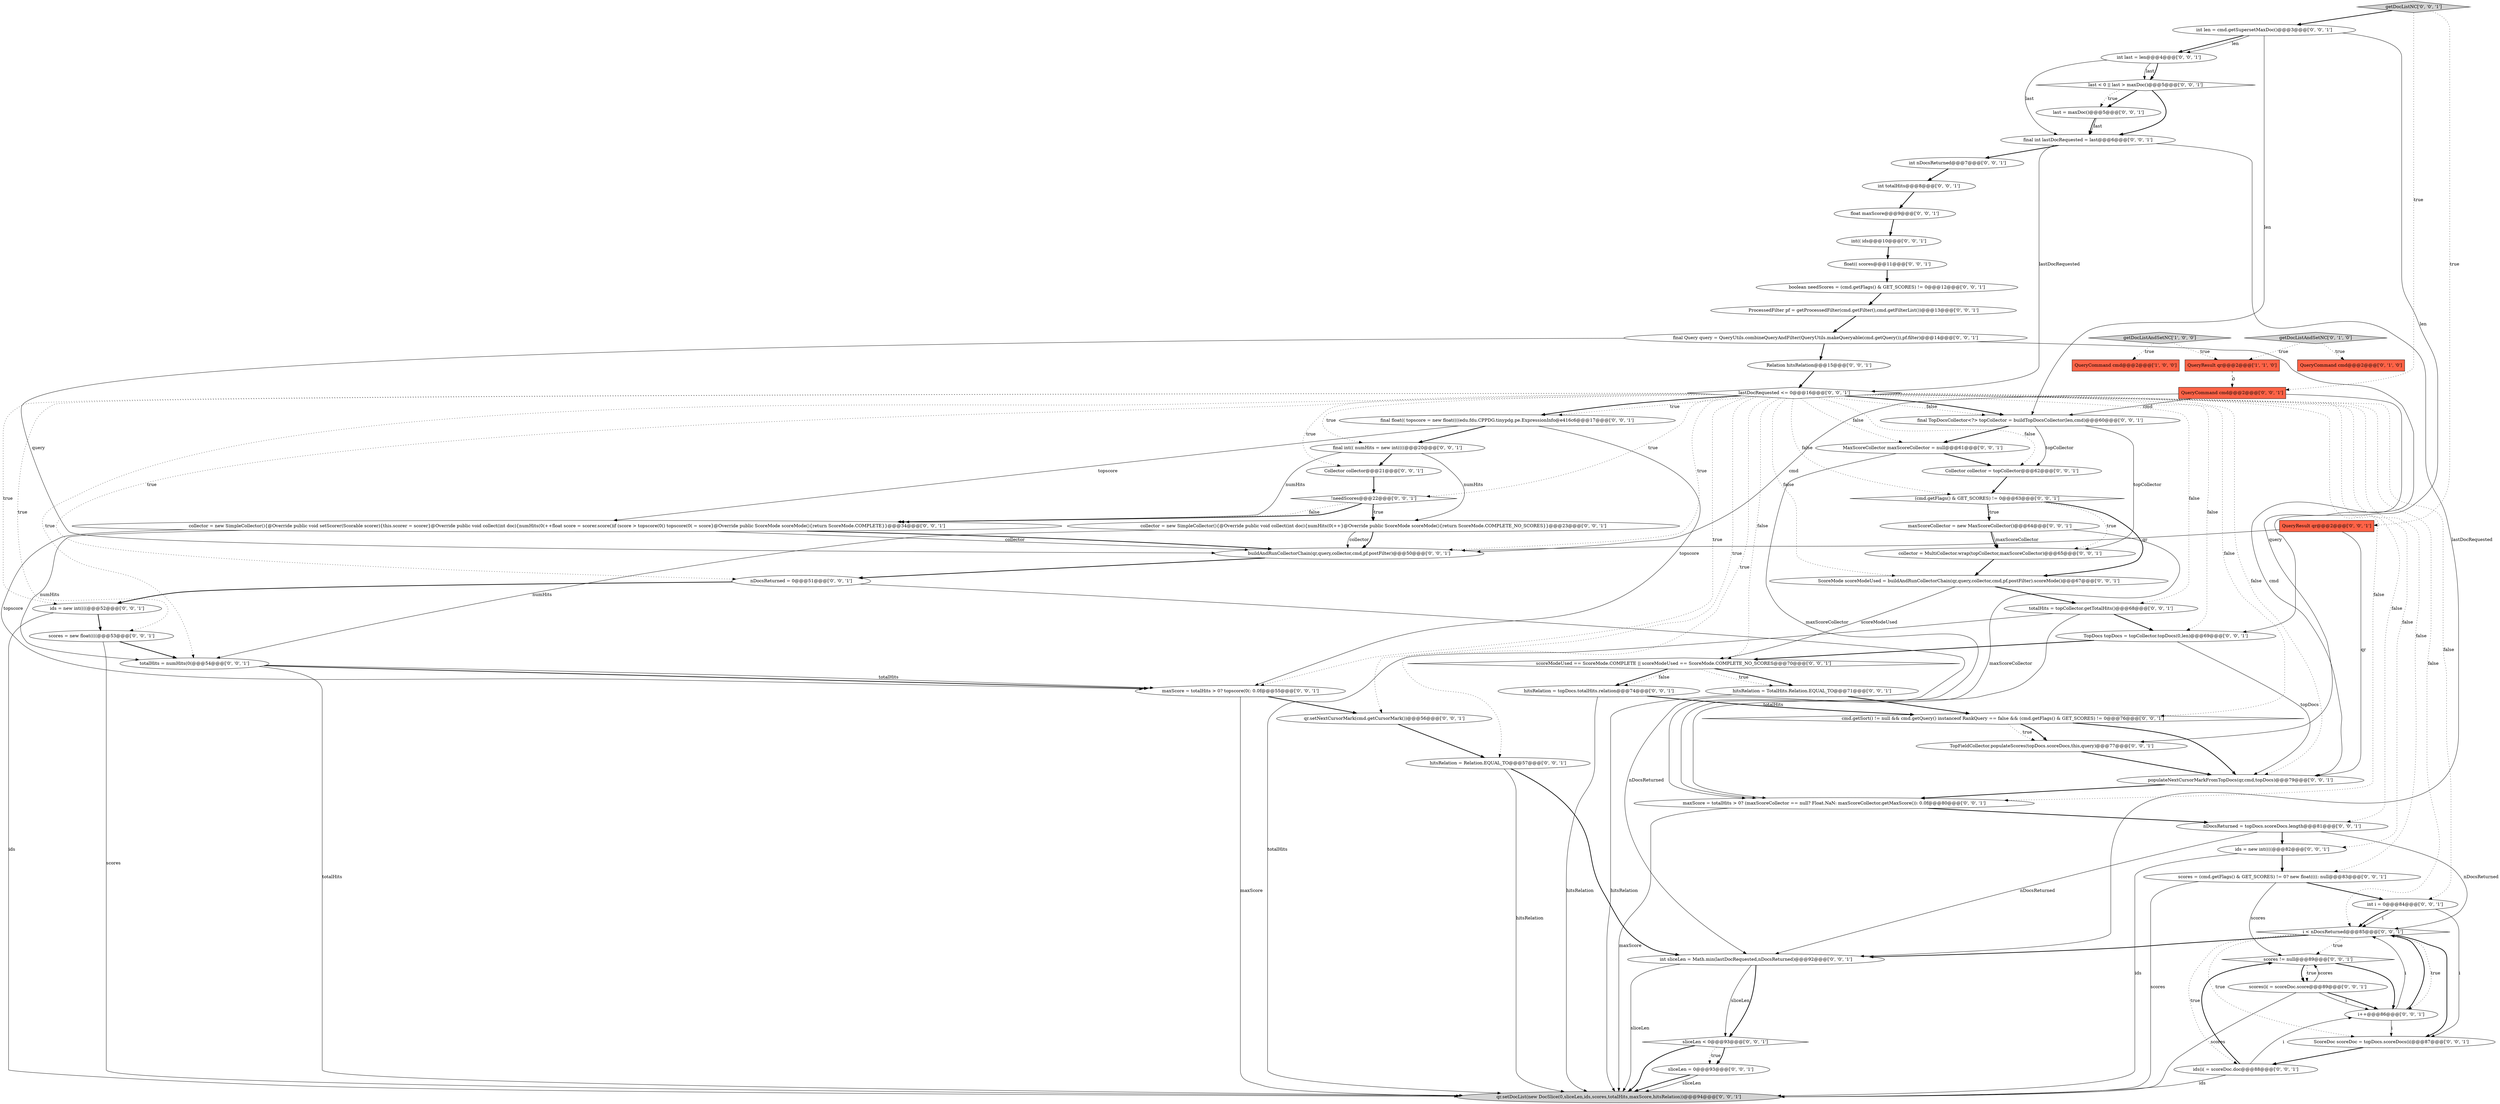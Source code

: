 digraph {
35 [style = filled, label = "cmd.getSort() != null && cmd.getQuery() instanceof RankQuery == false && (cmd.getFlags() & GET_SCORES) != 0@@@76@@@['0', '0', '1']", fillcolor = white, shape = diamond image = "AAA0AAABBB3BBB"];
37 [style = filled, label = "totalHits = numHits(0(@@@54@@@['0', '0', '1']", fillcolor = white, shape = ellipse image = "AAA0AAABBB3BBB"];
23 [style = filled, label = "int nDocsReturned@@@7@@@['0', '0', '1']", fillcolor = white, shape = ellipse image = "AAA0AAABBB3BBB"];
30 [style = filled, label = "int(( ids@@@10@@@['0', '0', '1']", fillcolor = white, shape = ellipse image = "AAA0AAABBB3BBB"];
13 [style = filled, label = "scores != null@@@89@@@['0', '0', '1']", fillcolor = white, shape = diamond image = "AAA0AAABBB3BBB"];
51 [style = filled, label = "Collector collector@@@21@@@['0', '0', '1']", fillcolor = white, shape = ellipse image = "AAA0AAABBB3BBB"];
14 [style = filled, label = "float(( scores@@@11@@@['0', '0', '1']", fillcolor = white, shape = ellipse image = "AAA0AAABBB3BBB"];
21 [style = filled, label = "int last = len@@@4@@@['0', '0', '1']", fillcolor = white, shape = ellipse image = "AAA0AAABBB3BBB"];
63 [style = filled, label = "TopFieldCollector.populateScores(topDocs.scoreDocs,this,query)@@@77@@@['0', '0', '1']", fillcolor = white, shape = ellipse image = "AAA0AAABBB3BBB"];
57 [style = filled, label = "final Query query = QueryUtils.combineQueryAndFilter(QueryUtils.makeQueryable(cmd.getQuery()),pf.filter)@@@14@@@['0', '0', '1']", fillcolor = white, shape = ellipse image = "AAA0AAABBB3BBB"];
26 [style = filled, label = "hitsRelation = TotalHits.Relation.EQUAL_TO@@@71@@@['0', '0', '1']", fillcolor = white, shape = ellipse image = "AAA0AAABBB3BBB"];
34 [style = filled, label = "final int(( numHits = new int((((@@@20@@@['0', '0', '1']", fillcolor = white, shape = ellipse image = "AAA0AAABBB3BBB"];
36 [style = filled, label = "buildAndRunCollectorChain(qr,query,collector,cmd,pf.postFilter)@@@50@@@['0', '0', '1']", fillcolor = white, shape = ellipse image = "AAA0AAABBB3BBB"];
66 [style = filled, label = "int len = cmd.getSupersetMaxDoc()@@@3@@@['0', '0', '1']", fillcolor = white, shape = ellipse image = "AAA0AAABBB3BBB"];
17 [style = filled, label = "maxScore = totalHits > 0? topscore(0(: 0.0f@@@55@@@['0', '0', '1']", fillcolor = white, shape = ellipse image = "AAA0AAABBB3BBB"];
29 [style = filled, label = "nDocsReturned = 0@@@51@@@['0', '0', '1']", fillcolor = white, shape = ellipse image = "AAA0AAABBB3BBB"];
5 [style = filled, label = "sliceLen = 0@@@93@@@['0', '0', '1']", fillcolor = white, shape = ellipse image = "AAA0AAABBB3BBB"];
41 [style = filled, label = "boolean needScores = (cmd.getFlags() & GET_SCORES) != 0@@@12@@@['0', '0', '1']", fillcolor = white, shape = ellipse image = "AAA0AAABBB3BBB"];
3 [style = filled, label = "QueryCommand cmd@@@2@@@['0', '1', '0']", fillcolor = tomato, shape = box image = "AAA0AAABBB2BBB"];
15 [style = filled, label = "getDocListNC['0', '0', '1']", fillcolor = lightgray, shape = diamond image = "AAA0AAABBB3BBB"];
8 [style = filled, label = "MaxScoreCollector maxScoreCollector = null@@@61@@@['0', '0', '1']", fillcolor = white, shape = ellipse image = "AAA0AAABBB3BBB"];
20 [style = filled, label = "int i = 0@@@84@@@['0', '0', '1']", fillcolor = white, shape = ellipse image = "AAA0AAABBB3BBB"];
39 [style = filled, label = "QueryResult qr@@@2@@@['0', '0', '1']", fillcolor = tomato, shape = box image = "AAA0AAABBB3BBB"];
44 [style = filled, label = "hitsRelation = Relation.EQUAL_TO@@@57@@@['0', '0', '1']", fillcolor = white, shape = ellipse image = "AAA0AAABBB3BBB"];
53 [style = filled, label = "Relation hitsRelation@@@15@@@['0', '0', '1']", fillcolor = white, shape = ellipse image = "AAA0AAABBB3BBB"];
0 [style = filled, label = "QueryCommand cmd@@@2@@@['1', '0', '0']", fillcolor = tomato, shape = box image = "AAA0AAABBB1BBB"];
60 [style = filled, label = "collector = new SimpleCollector(){@Override public void collect(int doc){numHits(0(++}@Override public ScoreMode scoreMode(){return ScoreMode.COMPLETE_NO_SCORES}}@@@23@@@['0', '0', '1']", fillcolor = white, shape = ellipse image = "AAA0AAABBB3BBB"];
24 [style = filled, label = "Collector collector = topCollector@@@62@@@['0', '0', '1']", fillcolor = white, shape = ellipse image = "AAA0AAABBB3BBB"];
28 [style = filled, label = "ids = new int((((@@@52@@@['0', '0', '1']", fillcolor = white, shape = ellipse image = "AAA0AAABBB3BBB"];
46 [style = filled, label = "lastDocRequested <= 0@@@16@@@['0', '0', '1']", fillcolor = white, shape = diamond image = "AAA0AAABBB3BBB"];
61 [style = filled, label = "!needScores@@@22@@@['0', '0', '1']", fillcolor = white, shape = diamond image = "AAA0AAABBB3BBB"];
38 [style = filled, label = "hitsRelation = topDocs.totalHits.relation@@@74@@@['0', '0', '1']", fillcolor = white, shape = ellipse image = "AAA0AAABBB3BBB"];
32 [style = filled, label = "int sliceLen = Math.min(lastDocRequested,nDocsReturned)@@@92@@@['0', '0', '1']", fillcolor = white, shape = ellipse image = "AAA0AAABBB3BBB"];
2 [style = filled, label = "getDocListAndSetNC['1', '0', '0']", fillcolor = lightgray, shape = diamond image = "AAA0AAABBB1BBB"];
27 [style = filled, label = "scores = new float((((@@@53@@@['0', '0', '1']", fillcolor = white, shape = ellipse image = "AAA0AAABBB3BBB"];
40 [style = filled, label = "collector = new SimpleCollector(){@Override public void setScorer(Scorable scorer){this.scorer = scorer}@Override public void collect(int doc){numHits(0(++float score = scorer.score()if (score > topscore(0() topscore(0( = score}@Override public ScoreMode scoreMode(){return ScoreMode.COMPLETE}}@@@34@@@['0', '0', '1']", fillcolor = white, shape = ellipse image = "AAA0AAABBB3BBB"];
48 [style = filled, label = "maxScoreCollector = new MaxScoreCollector()@@@64@@@['0', '0', '1']", fillcolor = white, shape = ellipse image = "AAA0AAABBB3BBB"];
43 [style = filled, label = "sliceLen < 0@@@93@@@['0', '0', '1']", fillcolor = white, shape = diamond image = "AAA0AAABBB3BBB"];
65 [style = filled, label = "scores(i( = scoreDoc.score@@@89@@@['0', '0', '1']", fillcolor = white, shape = ellipse image = "AAA0AAABBB3BBB"];
18 [style = filled, label = "last < 0 || last > maxDoc()@@@5@@@['0', '0', '1']", fillcolor = white, shape = diamond image = "AAA0AAABBB3BBB"];
9 [style = filled, label = "i < nDocsReturned@@@85@@@['0', '0', '1']", fillcolor = white, shape = diamond image = "AAA0AAABBB3BBB"];
4 [style = filled, label = "getDocListAndSetNC['0', '1', '0']", fillcolor = lightgray, shape = diamond image = "AAA0AAABBB2BBB"];
22 [style = filled, label = "(cmd.getFlags() & GET_SCORES) != 0@@@63@@@['0', '0', '1']", fillcolor = white, shape = diamond image = "AAA0AAABBB3BBB"];
11 [style = filled, label = "scores = (cmd.getFlags() & GET_SCORES) != 0? new float((((: null@@@83@@@['0', '0', '1']", fillcolor = white, shape = ellipse image = "AAA0AAABBB3BBB"];
25 [style = filled, label = "qr.setDocList(new DocSlice(0,sliceLen,ids,scores,totalHits,maxScore,hitsRelation))@@@94@@@['0', '0', '1']", fillcolor = lightgray, shape = ellipse image = "AAA0AAABBB3BBB"];
33 [style = filled, label = "final TopDocsCollector<?> topCollector = buildTopDocsCollector(len,cmd)@@@60@@@['0', '0', '1']", fillcolor = white, shape = ellipse image = "AAA0AAABBB3BBB"];
16 [style = filled, label = "qr.setNextCursorMark(cmd.getCursorMark())@@@56@@@['0', '0', '1']", fillcolor = white, shape = ellipse image = "AAA0AAABBB3BBB"];
54 [style = filled, label = "maxScore = totalHits > 0? (maxScoreCollector == null? Float.NaN: maxScoreCollector.getMaxScore()): 0.0f@@@80@@@['0', '0', '1']", fillcolor = white, shape = ellipse image = "AAA0AAABBB3BBB"];
52 [style = filled, label = "float maxScore@@@9@@@['0', '0', '1']", fillcolor = white, shape = ellipse image = "AAA0AAABBB3BBB"];
6 [style = filled, label = "final int lastDocRequested = last@@@6@@@['0', '0', '1']", fillcolor = white, shape = ellipse image = "AAA0AAABBB3BBB"];
10 [style = filled, label = "scoreModeUsed == ScoreMode.COMPLETE || scoreModeUsed == ScoreMode.COMPLETE_NO_SCORES@@@70@@@['0', '0', '1']", fillcolor = white, shape = diamond image = "AAA0AAABBB3BBB"];
49 [style = filled, label = "ScoreMode scoreModeUsed = buildAndRunCollectorChain(qr,query,collector,cmd,pf.postFilter).scoreMode()@@@67@@@['0', '0', '1']", fillcolor = white, shape = ellipse image = "AAA0AAABBB3BBB"];
62 [style = filled, label = "ids(i( = scoreDoc.doc@@@88@@@['0', '0', '1']", fillcolor = white, shape = ellipse image = "AAA0AAABBB3BBB"];
59 [style = filled, label = "int totalHits@@@8@@@['0', '0', '1']", fillcolor = white, shape = ellipse image = "AAA0AAABBB3BBB"];
58 [style = filled, label = "populateNextCursorMarkFromTopDocs(qr,cmd,topDocs)@@@79@@@['0', '0', '1']", fillcolor = white, shape = ellipse image = "AAA0AAABBB3BBB"];
7 [style = filled, label = "totalHits = topCollector.getTotalHits()@@@68@@@['0', '0', '1']", fillcolor = white, shape = ellipse image = "AAA0AAABBB3BBB"];
1 [style = filled, label = "QueryResult qr@@@2@@@['1', '1', '0']", fillcolor = tomato, shape = box image = "AAA0AAABBB1BBB"];
19 [style = filled, label = "nDocsReturned = topDocs.scoreDocs.length@@@81@@@['0', '0', '1']", fillcolor = white, shape = ellipse image = "AAA0AAABBB3BBB"];
42 [style = filled, label = "collector = MultiCollector.wrap(topCollector,maxScoreCollector)@@@65@@@['0', '0', '1']", fillcolor = white, shape = ellipse image = "AAA0AAABBB3BBB"];
31 [style = filled, label = "TopDocs topDocs = topCollector.topDocs(0,len)@@@69@@@['0', '0', '1']", fillcolor = white, shape = ellipse image = "AAA0AAABBB3BBB"];
56 [style = filled, label = "last = maxDoc()@@@5@@@['0', '0', '1']", fillcolor = white, shape = ellipse image = "AAA0AAABBB3BBB"];
64 [style = filled, label = "ProcessedFilter pf = getProcessedFilter(cmd.getFilter(),cmd.getFilterList())@@@13@@@['0', '0', '1']", fillcolor = white, shape = ellipse image = "AAA0AAABBB3BBB"];
12 [style = filled, label = "ScoreDoc scoreDoc = topDocs.scoreDocs(i(@@@87@@@['0', '0', '1']", fillcolor = white, shape = ellipse image = "AAA0AAABBB3BBB"];
55 [style = filled, label = "ids = new int((((@@@82@@@['0', '0', '1']", fillcolor = white, shape = ellipse image = "AAA0AAABBB3BBB"];
45 [style = filled, label = "QueryCommand cmd@@@2@@@['0', '0', '1']", fillcolor = tomato, shape = box image = "AAA0AAABBB3BBB"];
50 [style = filled, label = "i++@@@86@@@['0', '0', '1']", fillcolor = white, shape = ellipse image = "AAA0AAABBB3BBB"];
47 [style = filled, label = "final float(( topscore = new float((((edu.fdu.CPPDG.tinypdg.pe.ExpressionInfo@e416c6@@@17@@@['0', '0', '1']", fillcolor = white, shape = ellipse image = "AAA0AAABBB3BBB"];
46->47 [style = bold, label=""];
18->56 [style = bold, label=""];
18->56 [style = dotted, label="true"];
46->31 [style = dotted, label="false"];
50->9 [style = bold, label=""];
22->48 [style = dotted, label="true"];
29->32 [style = solid, label="nDocsReturned"];
49->10 [style = solid, label="scoreModeUsed"];
41->64 [style = bold, label=""];
64->57 [style = bold, label=""];
26->35 [style = bold, label=""];
9->13 [style = dotted, label="true"];
61->40 [style = bold, label=""];
39->36 [style = solid, label="qr"];
21->6 [style = solid, label="last"];
6->32 [style = solid, label="lastDocRequested"];
60->37 [style = solid, label="numHits"];
46->9 [style = dotted, label="false"];
59->52 [style = bold, label=""];
7->25 [style = solid, label="totalHits"];
39->58 [style = solid, label="qr"];
46->55 [style = dotted, label="false"];
19->32 [style = solid, label="nDocsReturned"];
65->13 [style = solid, label="scores"];
46->47 [style = dotted, label="true"];
57->36 [style = solid, label="query"];
60->36 [style = solid, label="collector"];
48->42 [style = solid, label="maxScoreCollector"];
66->31 [style = solid, label="len"];
37->17 [style = bold, label=""];
9->50 [style = dotted, label="true"];
37->17 [style = solid, label="totalHits"];
46->51 [style = dotted, label="true"];
10->26 [style = dotted, label="true"];
15->45 [style = dotted, label="true"];
21->18 [style = solid, label="last"];
21->18 [style = bold, label=""];
46->27 [style = dotted, label="true"];
46->44 [style = dotted, label="true"];
56->6 [style = solid, label="last"];
11->13 [style = solid, label="scores"];
38->35 [style = bold, label=""];
43->5 [style = dotted, label="true"];
65->50 [style = solid, label="i"];
45->36 [style = solid, label="cmd"];
45->58 [style = solid, label="cmd"];
17->25 [style = solid, label="maxScore"];
50->12 [style = solid, label="i"];
62->25 [style = solid, label="ids"];
10->38 [style = bold, label=""];
47->34 [style = bold, label=""];
17->16 [style = bold, label=""];
32->25 [style = solid, label="sliceLen"];
9->12 [style = bold, label=""];
22->48 [style = bold, label=""];
27->25 [style = solid, label="scores"];
46->24 [style = dotted, label="false"];
20->9 [style = solid, label="i"];
11->20 [style = bold, label=""];
35->63 [style = bold, label=""];
66->33 [style = solid, label="len"];
34->40 [style = solid, label="numHits"];
61->60 [style = bold, label=""];
42->49 [style = bold, label=""];
46->28 [style = dotted, label="true"];
34->51 [style = bold, label=""];
13->50 [style = bold, label=""];
14->41 [style = bold, label=""];
35->58 [style = bold, label=""];
34->60 [style = solid, label="numHits"];
28->27 [style = bold, label=""];
2->1 [style = dotted, label="true"];
33->42 [style = solid, label="topCollector"];
55->25 [style = solid, label="ids"];
65->25 [style = solid, label="scores"];
46->8 [style = dotted, label="false"];
32->43 [style = solid, label="sliceLen"];
48->54 [style = solid, label="maxScoreCollector"];
7->54 [style = solid, label="totalHits"];
62->13 [style = bold, label=""];
46->61 [style = dotted, label="true"];
19->55 [style = bold, label=""];
9->32 [style = bold, label=""];
52->30 [style = bold, label=""];
28->25 [style = solid, label="ids"];
30->14 [style = bold, label=""];
6->23 [style = bold, label=""];
8->54 [style = solid, label="maxScoreCollector"];
46->11 [style = dotted, label="false"];
66->21 [style = bold, label=""];
18->6 [style = bold, label=""];
10->26 [style = bold, label=""];
46->16 [style = dotted, label="true"];
47->17 [style = solid, label="topscore"];
33->8 [style = bold, label=""];
61->60 [style = dotted, label="true"];
53->46 [style = bold, label=""];
43->25 [style = bold, label=""];
47->40 [style = solid, label="topscore"];
54->19 [style = bold, label=""];
23->59 [style = bold, label=""];
48->42 [style = bold, label=""];
4->3 [style = dotted, label="true"];
46->36 [style = dotted, label="true"];
46->54 [style = dotted, label="false"];
46->7 [style = dotted, label="false"];
56->6 [style = bold, label=""];
12->62 [style = bold, label=""];
27->37 [style = bold, label=""];
4->1 [style = dotted, label="true"];
57->63 [style = solid, label="query"];
19->9 [style = solid, label="nDocsReturned"];
46->34 [style = dotted, label="true"];
20->12 [style = solid, label="i"];
40->36 [style = solid, label="collector"];
51->61 [style = bold, label=""];
55->11 [style = bold, label=""];
46->22 [style = dotted, label="false"];
13->65 [style = bold, label=""];
37->25 [style = solid, label="totalHits"];
44->25 [style = solid, label="hitsRelation"];
7->31 [style = bold, label=""];
58->54 [style = bold, label=""];
20->9 [style = bold, label=""];
54->25 [style = solid, label="maxScore"];
8->24 [style = bold, label=""];
46->33 [style = dotted, label="false"];
40->17 [style = solid, label="topscore"];
46->17 [style = dotted, label="true"];
63->58 [style = bold, label=""];
46->29 [style = dotted, label="true"];
5->25 [style = solid, label="sliceLen"];
1->45 [style = dashed, label="0"];
10->38 [style = dotted, label="false"];
50->9 [style = solid, label="i"];
33->24 [style = solid, label="topCollector"];
62->50 [style = solid, label="i"];
32->43 [style = bold, label=""];
43->5 [style = bold, label=""];
45->33 [style = solid, label="cmd"];
31->10 [style = bold, label=""];
36->29 [style = bold, label=""];
40->36 [style = bold, label=""];
46->20 [style = dotted, label="false"];
29->28 [style = bold, label=""];
35->63 [style = dotted, label="true"];
46->58 [style = dotted, label="false"];
44->32 [style = bold, label=""];
46->49 [style = dotted, label="false"];
66->21 [style = solid, label="len"];
46->37 [style = dotted, label="true"];
57->53 [style = bold, label=""];
46->33 [style = bold, label=""];
46->35 [style = dotted, label="false"];
24->22 [style = bold, label=""];
16->44 [style = bold, label=""];
60->36 [style = bold, label=""];
38->25 [style = solid, label="hitsRelation"];
26->25 [style = solid, label="hitsRelation"];
5->25 [style = bold, label=""];
22->49 [style = bold, label=""];
46->19 [style = dotted, label="false"];
22->42 [style = dotted, label="true"];
15->39 [style = dotted, label="true"];
65->50 [style = bold, label=""];
49->7 [style = bold, label=""];
13->65 [style = dotted, label="true"];
61->40 [style = dotted, label="false"];
9->62 [style = dotted, label="true"];
2->0 [style = dotted, label="true"];
9->12 [style = dotted, label="true"];
40->37 [style = solid, label="numHits"];
11->25 [style = solid, label="scores"];
46->10 [style = dotted, label="false"];
15->66 [style = bold, label=""];
31->58 [style = solid, label="topDocs"];
6->46 [style = solid, label="lastDocRequested"];
}

